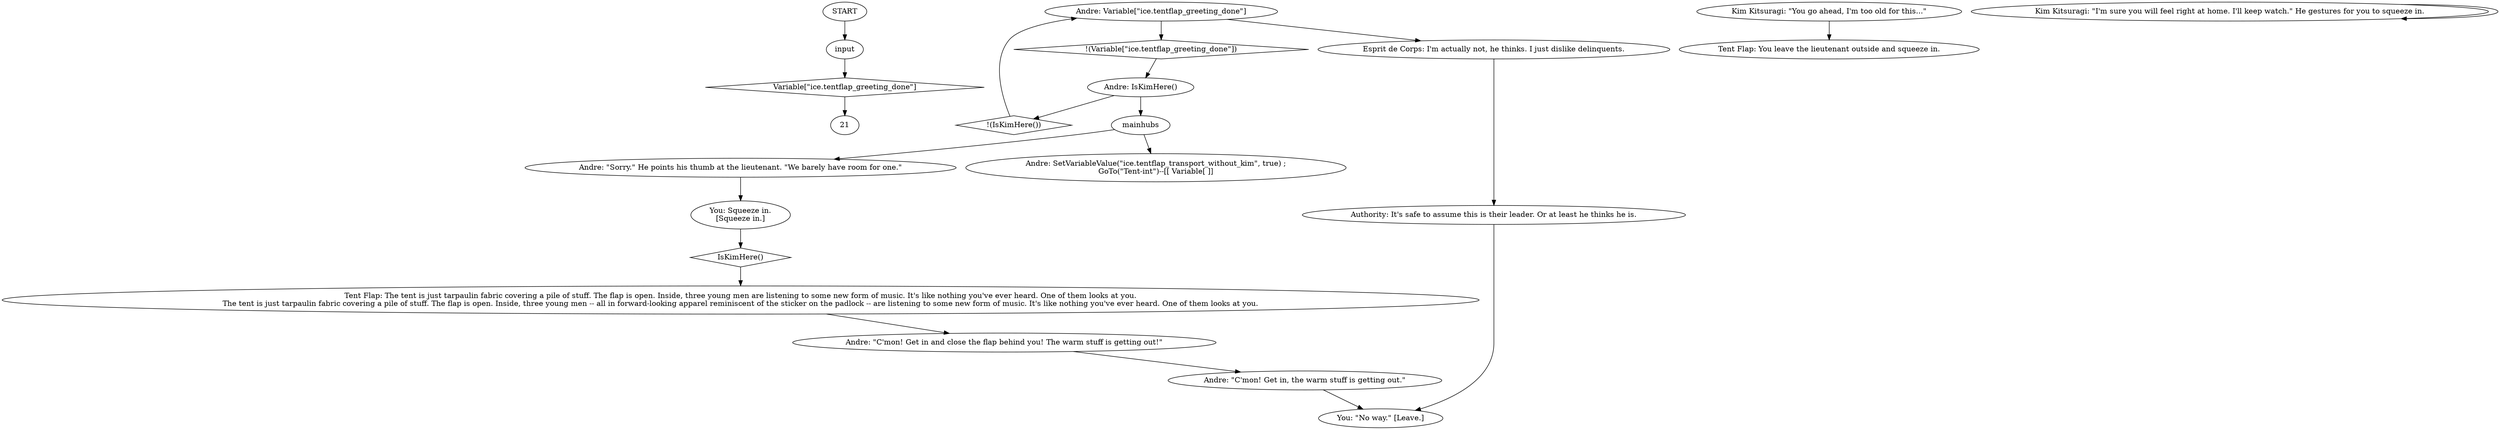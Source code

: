 # ICE / TENT FLAP
# Entering the tent and leaving Kim behind.
# ==================================================
digraph G {
	  0 [label="START"];
	  1 [label="input"];
	  2 [label="Andre: \"C'mon! Get in and close the flap behind you! The warm stuff is getting out!\""];
	  3 [label="Kim Kitsuragi: \"You go ahead, I'm too old for this...\""];
	  4 [label="You: Squeeze in.\n[Squeeze in.]"];
	  5 [label="Andre: \"Sorry.\" He points his thumb at the lieutenant. \"We barely have room for one.\""];
	  6 [label="Tent Flap: The tent is just tarpaulin fabric covering a pile of stuff. The flap is open. Inside, three young men are listening to some new form of music. It's like nothing you've ever heard. One of them looks at you.\nThe tent is just tarpaulin fabric covering a pile of stuff. The flap is open. Inside, three young men -- all in forward-looking apparel reminiscent of the sticker on the padlock -- are listening to some new form of music. It's like nothing you've ever heard. One of them looks at you."];
	  7 [label="Andre: IsKimHere()"];
	  8 [label="IsKimHere()", shape=diamond];
	  9 [label="!(IsKimHere())", shape=diamond];
	  10 [label="mainhubs"];
	  11 [label="You: \"No way.\" [Leave.]"];
	  12 [label="Andre: SetVariableValue(\"ice.tentflap_transport_without_kim\", true) ;
GoTo(\"Tent-int\")--[[ Variable[ ]]"];
	  13 [label="Andre: Variable[\"ice.tentflap_greeting_done\"]"];
	  14 [label="Variable[\"ice.tentflap_greeting_done\"]", shape=diamond];
	  15 [label="!(Variable[\"ice.tentflap_greeting_done\"])", shape=diamond];
	  16 [label="Esprit de Corps: I'm actually not, he thinks. I just dislike delinquents."];
	  17 [label="Tent Flap: You leave the lieutenant outside and squeeze in."];
	  18 [label="Kim Kitsuragi: \"I'm sure you will feel right at home. I'll keep watch.\" He gestures for you to squeeze in."];
	  19 [label="Authority: It's safe to assume this is their leader. Or at least he thinks he is."];
	  20 [label="Andre: \"C'mon! Get in, the warm stuff is getting out.\""];
	  0 -> 1
	  1 -> 14
	  2 -> 20
	  3 -> 17
	  4 -> 8
	  5 -> 4
	  6 -> 2
	  7 -> 9
	  7 -> 10
	  8 -> 6
	  9 -> 13
	  10 -> 12
	  10 -> 5
	  13 -> 16
	  13 -> 15
	  14 -> 21
	  15 -> 7
	  16 -> 19
	  18 -> 18
	  19 -> 11
	  20 -> 11
}

